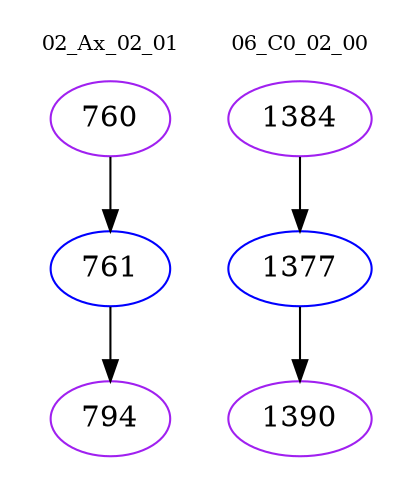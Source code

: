 digraph{
subgraph cluster_0 {
color = white
label = "02_Ax_02_01";
fontsize=10;
T0_760 [label="760", color="purple"]
T0_760 -> T0_761 [color="black"]
T0_761 [label="761", color="blue"]
T0_761 -> T0_794 [color="black"]
T0_794 [label="794", color="purple"]
}
subgraph cluster_1 {
color = white
label = "06_C0_02_00";
fontsize=10;
T1_1384 [label="1384", color="purple"]
T1_1384 -> T1_1377 [color="black"]
T1_1377 [label="1377", color="blue"]
T1_1377 -> T1_1390 [color="black"]
T1_1390 [label="1390", color="purple"]
}
}
